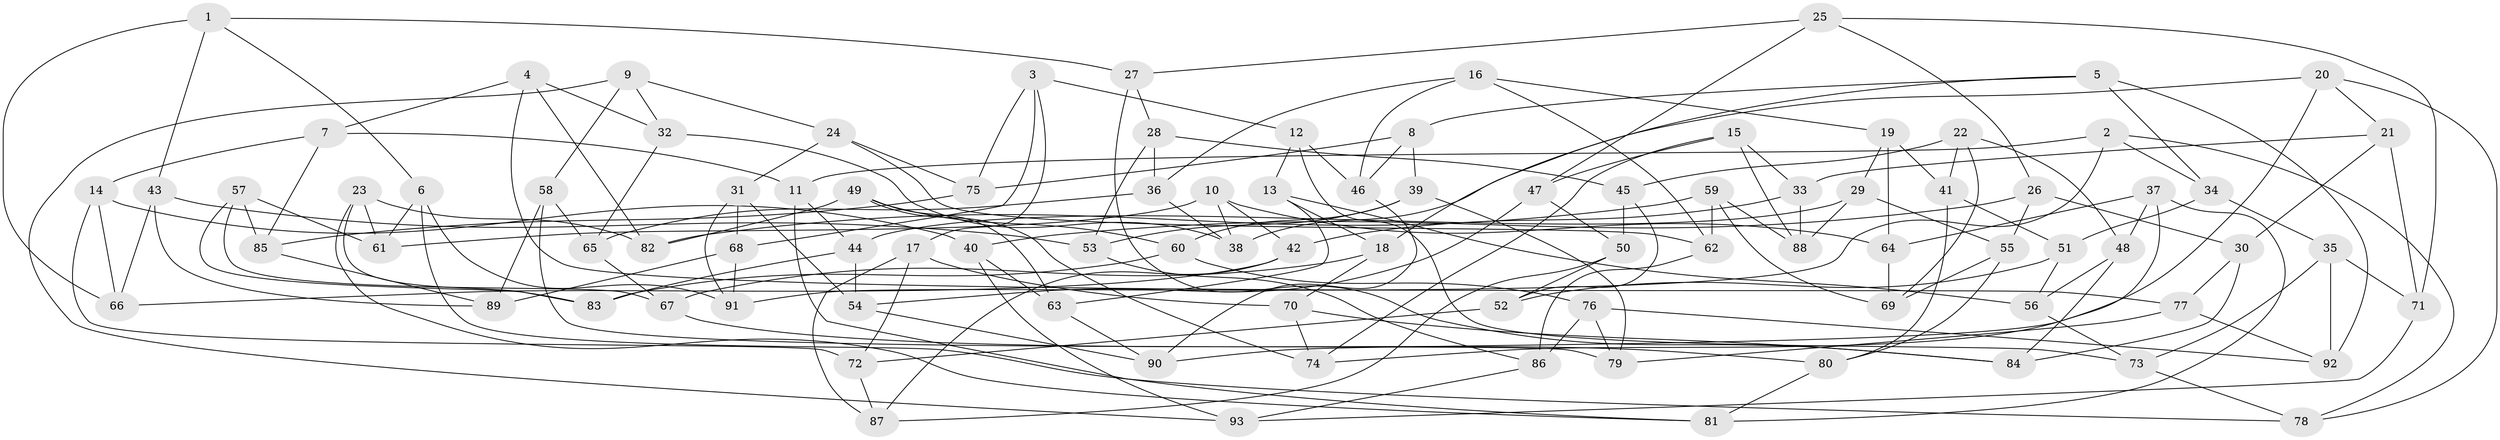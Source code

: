 // Generated by graph-tools (version 1.1) at 2025/26/03/09/25 03:26:53]
// undirected, 93 vertices, 186 edges
graph export_dot {
graph [start="1"]
  node [color=gray90,style=filled];
  1;
  2;
  3;
  4;
  5;
  6;
  7;
  8;
  9;
  10;
  11;
  12;
  13;
  14;
  15;
  16;
  17;
  18;
  19;
  20;
  21;
  22;
  23;
  24;
  25;
  26;
  27;
  28;
  29;
  30;
  31;
  32;
  33;
  34;
  35;
  36;
  37;
  38;
  39;
  40;
  41;
  42;
  43;
  44;
  45;
  46;
  47;
  48;
  49;
  50;
  51;
  52;
  53;
  54;
  55;
  56;
  57;
  58;
  59;
  60;
  61;
  62;
  63;
  64;
  65;
  66;
  67;
  68;
  69;
  70;
  71;
  72;
  73;
  74;
  75;
  76;
  77;
  78;
  79;
  80;
  81;
  82;
  83;
  84;
  85;
  86;
  87;
  88;
  89;
  90;
  91;
  92;
  93;
  1 -- 6;
  1 -- 66;
  1 -- 43;
  1 -- 27;
  2 -- 34;
  2 -- 11;
  2 -- 91;
  2 -- 78;
  3 -- 68;
  3 -- 17;
  3 -- 75;
  3 -- 12;
  4 -- 77;
  4 -- 82;
  4 -- 32;
  4 -- 7;
  5 -- 18;
  5 -- 34;
  5 -- 8;
  5 -- 92;
  6 -- 91;
  6 -- 78;
  6 -- 61;
  7 -- 11;
  7 -- 85;
  7 -- 14;
  8 -- 75;
  8 -- 39;
  8 -- 46;
  9 -- 58;
  9 -- 93;
  9 -- 32;
  9 -- 24;
  10 -- 38;
  10 -- 61;
  10 -- 64;
  10 -- 42;
  11 -- 81;
  11 -- 44;
  12 -- 46;
  12 -- 73;
  12 -- 13;
  13 -- 18;
  13 -- 63;
  13 -- 56;
  14 -- 66;
  14 -- 72;
  14 -- 40;
  15 -- 74;
  15 -- 88;
  15 -- 47;
  15 -- 33;
  16 -- 36;
  16 -- 62;
  16 -- 46;
  16 -- 19;
  17 -- 72;
  17 -- 70;
  17 -- 87;
  18 -- 67;
  18 -- 70;
  19 -- 41;
  19 -- 64;
  19 -- 29;
  20 -- 21;
  20 -- 78;
  20 -- 38;
  20 -- 90;
  21 -- 30;
  21 -- 33;
  21 -- 71;
  22 -- 41;
  22 -- 48;
  22 -- 69;
  22 -- 45;
  23 -- 83;
  23 -- 81;
  23 -- 82;
  23 -- 61;
  24 -- 62;
  24 -- 75;
  24 -- 31;
  25 -- 26;
  25 -- 47;
  25 -- 27;
  25 -- 71;
  26 -- 55;
  26 -- 40;
  26 -- 30;
  27 -- 28;
  27 -- 84;
  28 -- 53;
  28 -- 36;
  28 -- 45;
  29 -- 44;
  29 -- 88;
  29 -- 55;
  30 -- 77;
  30 -- 84;
  31 -- 54;
  31 -- 68;
  31 -- 91;
  32 -- 38;
  32 -- 65;
  33 -- 42;
  33 -- 88;
  34 -- 35;
  34 -- 51;
  35 -- 73;
  35 -- 92;
  35 -- 71;
  36 -- 38;
  36 -- 65;
  37 -- 74;
  37 -- 64;
  37 -- 81;
  37 -- 48;
  39 -- 79;
  39 -- 53;
  39 -- 60;
  40 -- 93;
  40 -- 63;
  41 -- 51;
  41 -- 80;
  42 -- 87;
  42 -- 66;
  43 -- 89;
  43 -- 66;
  43 -- 53;
  44 -- 54;
  44 -- 83;
  45 -- 52;
  45 -- 50;
  46 -- 90;
  47 -- 54;
  47 -- 50;
  48 -- 56;
  48 -- 84;
  49 -- 63;
  49 -- 82;
  49 -- 60;
  49 -- 74;
  50 -- 87;
  50 -- 52;
  51 -- 56;
  51 -- 52;
  52 -- 72;
  53 -- 86;
  54 -- 90;
  55 -- 69;
  55 -- 80;
  56 -- 73;
  57 -- 83;
  57 -- 85;
  57 -- 61;
  57 -- 67;
  58 -- 89;
  58 -- 65;
  58 -- 79;
  59 -- 82;
  59 -- 62;
  59 -- 69;
  59 -- 88;
  60 -- 83;
  60 -- 76;
  62 -- 86;
  63 -- 90;
  64 -- 69;
  65 -- 67;
  67 -- 80;
  68 -- 89;
  68 -- 91;
  70 -- 84;
  70 -- 74;
  71 -- 93;
  72 -- 87;
  73 -- 78;
  75 -- 85;
  76 -- 79;
  76 -- 92;
  76 -- 86;
  77 -- 92;
  77 -- 79;
  80 -- 81;
  85 -- 89;
  86 -- 93;
}
